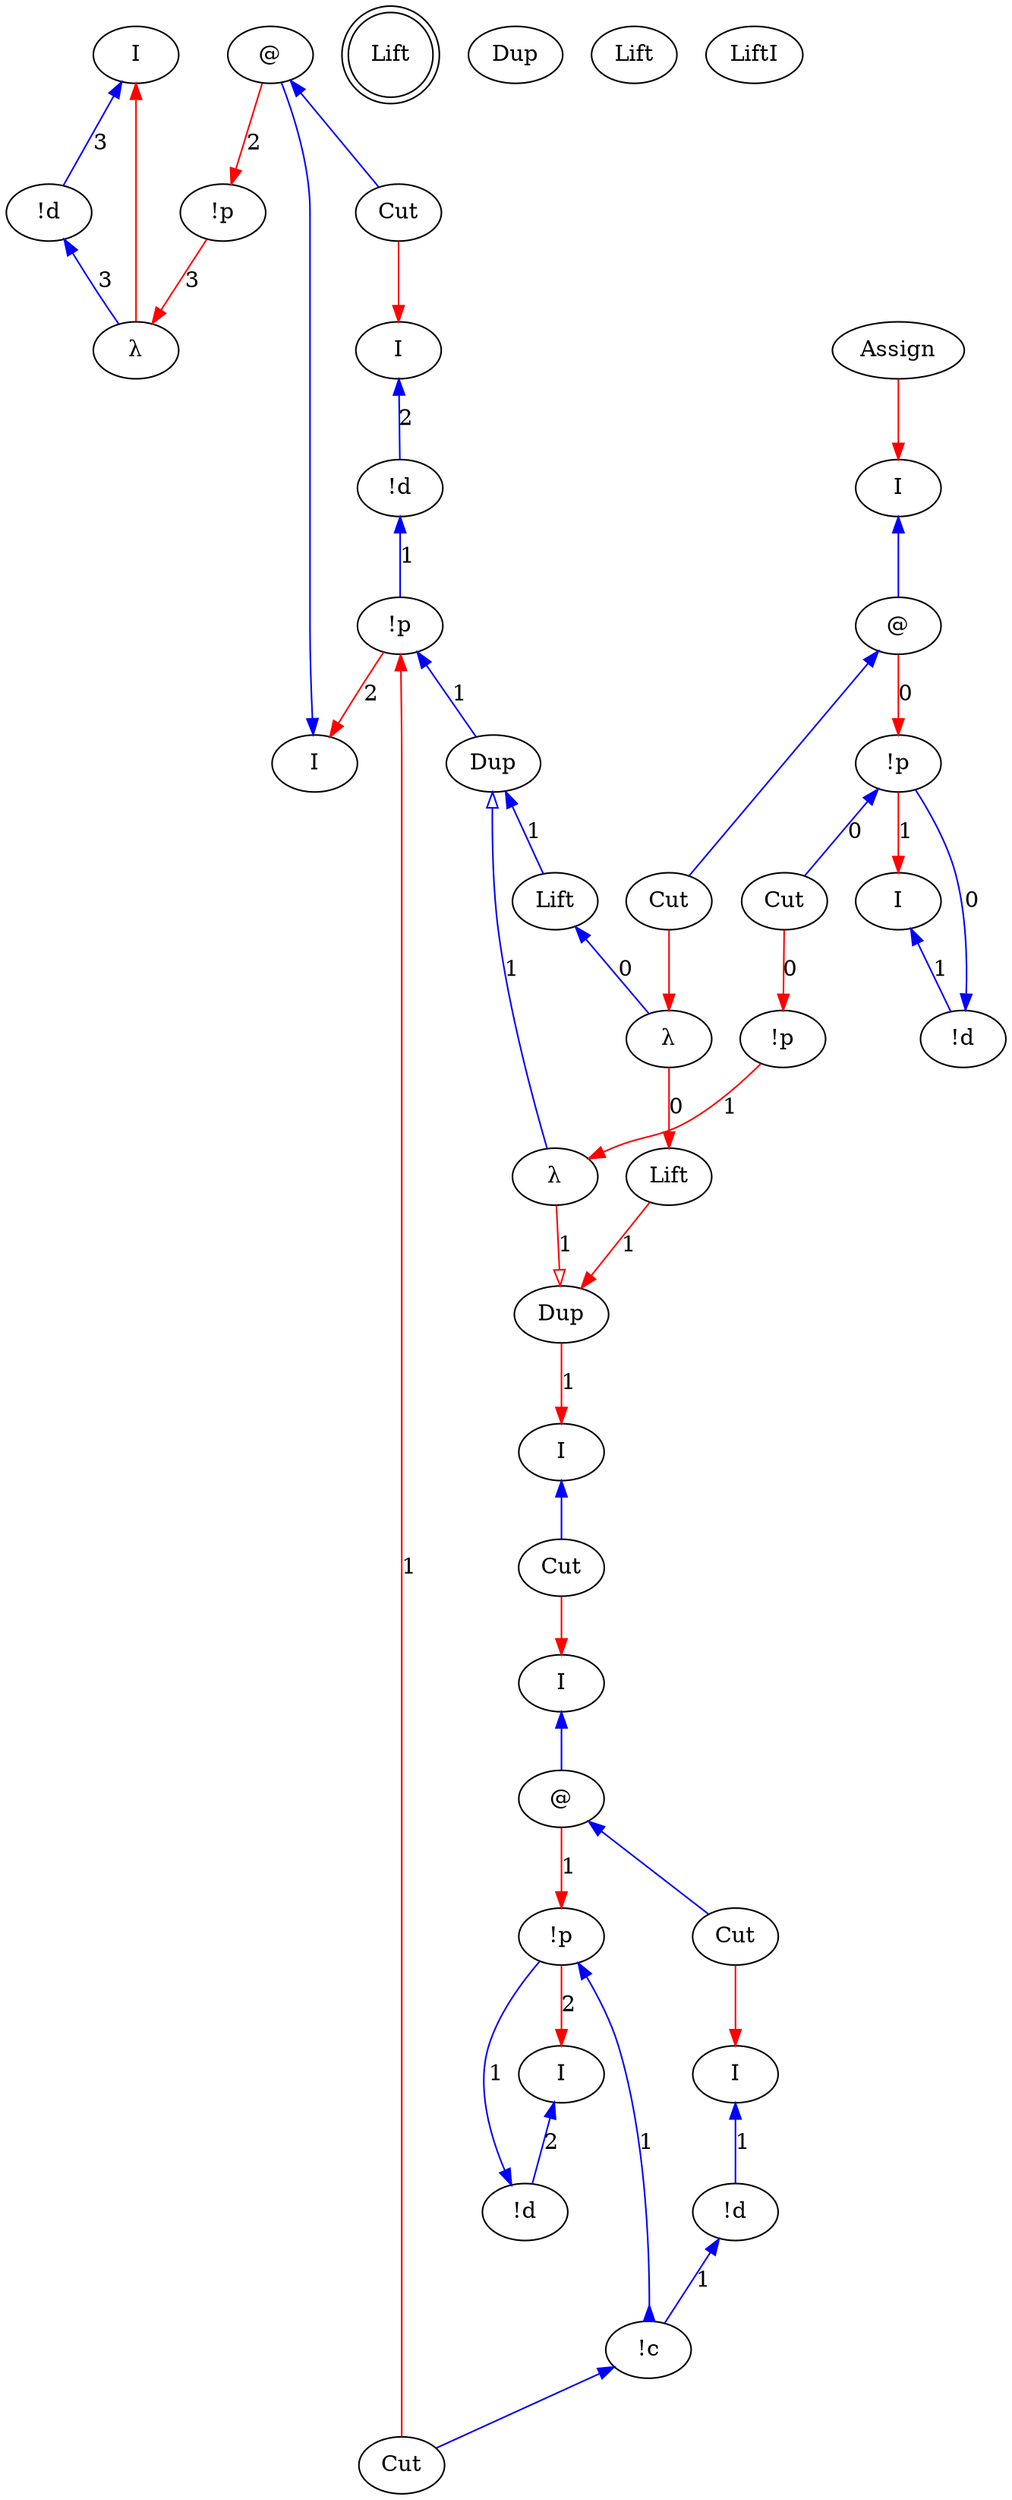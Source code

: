 digraph {
rankdir="TB"
"I0" [label="I"]
"!d1" [label="!d"]
"λ2" [label="λ"]
"!p3" [label="!p"]
"I4" [label="I"]
"@5" [label="@"]
"I6" [label="I"]
"!d7" [label="!d"]
"Cut8" [label="Cut"]
"!p9" [label="!p"]
"I10" [label="I"]
"I11" [label="I"]
"!d12" [label="!d"]
"!p13" [label="!p"]
"I14" [label="I"]
"@15" [label="@"]
"I16" [label="I"]
"!d17" [label="!d"]
"Cut18" [label="Cut"]
"!c19" [label="!c"]
"I20" [label="I"]
"!d21" [label="!d"]
"!p22" [label="!p"]
"I23" [label="I"]
"@24" [label="@"]
"Assign25" [label="Assign"]
"Cut26" [label="Cut"]
"Cut27" [label="Cut"]
"!p28" [label="!p"]
"Cut29" [label="Cut"]
"Cut30" [label="Cut"]
"Lift31" [label="Lift",shape=doublecircle]
"λ32" [label="λ"]
"Dup33" [label="Dup"]
"Dup34" [label="Dup"]
"Dup35" [label="Dup"]
"λ36" [label="λ"]
"Lift37" [label="Lift"]
"Lift38" [label="Lift"]
"Lift39" [label="Lift"]
"LiftI40" [label="LiftI"]
"Dup34" -> "Lift38"[color=blue,weight=1,tooltip="h101",label="1",arrowtail=normal,arrowhead=none,dir=both]
"Dup34" -> "λ32"[color=blue,weight=1,tooltip="h105",label="1",arrowtail=onormal,arrowhead=none,dir=both]
"Lift38" -> "λ36"[color=blue,weight=1,tooltip="h109",label="0",arrowtail=normal,arrowhead=none,dir=both]
"!p9" -> "Dup34"[color=blue,weight=1,tooltip="h34",label="1",arrowtail=normal,arrowhead=none,dir=both]
"!d7" -> "!p9"[color=blue,weight=1,tooltip="hf65",label="1",arrowtail=normal,arrowhead=none,dir=both]
"I6" -> "!d7"[color=blue,weight=1,tooltip="hret73",label="2",arrowtail=normal,arrowhead=none,dir=both]
"!d1" -> "λ2"[color=blue,weight=1,tooltip="i81",label="3",arrowtail=normal,arrowhead=none,dir=both]
"I0" -> "!d1"[color=blue,weight=1,tooltip="iret84",label="3",arrowtail=normal,arrowhead=none,dir=both]
"I23" -> "@24"[color=blue,weight=1,tooltip="lret19",arrowtail=normal,arrowhead=none,dir=both]
"I14" -> "@15"[color=blue,weight=1,tooltip="lret53",arrowtail=normal,arrowhead=none,dir=both]
"I10" -> "Cut27"[color=blue,weight=1,tooltip="lret62",arrowtail=normal,arrowhead=none,dir=both]
"I4" -> "@5"[color=blue,weight=1,tooltip="lret75",arrowtail=normal,arrowhead=none,dir=both]
"@24" -> "Cut30"[color=blue,weight=1,tooltip="lval14",arrowtail=normal,arrowhead=none,dir=both]
"@15" -> "Cut18"[color=blue,weight=1,tooltip="lval48",arrowtail=normal,arrowhead=none,dir=both]
"@5" -> "Cut8"[color=blue,weight=1,tooltip="lval70",arrowtail=normal,arrowhead=none,dir=both]
"@24" -> "!p22"[color=red,weight=2,tooltip="newrret18",label="0",arrowhead=normal,arrowtail=none,dir=both]
"@15" -> "!p13"[color=red,weight=2,tooltip="newrret52",label="1",arrowhead=normal,arrowtail=none,dir=both]
"Cut26" -> "!p9"[color=red,weight=2,tooltip="newrret61",label="1",arrowhead=normal,arrowtail=none,dir=both]
"@5" -> "!p3"[color=red,weight=2,tooltip="newrret74",label="2",arrowhead=normal,arrowtail=none,dir=both]
"Cut29" -> "!p28"[color=red,weight=2,tooltip="newrret94",label="0",arrowhead=normal,arrowtail=none,dir=both]
"!p22" -> "I20"[color=red,weight=2,tooltip="newrretf23",label="1",arrowhead=normal,arrowtail=none,dir=both]
"!p13" -> "I11"[color=red,weight=2,tooltip="newrretf57",label="2",arrowhead=normal,arrowtail=none,dir=both]
"!p9" -> "I4"[color=red,weight=2,tooltip="newrretf66",label="2",arrowhead=normal,arrowtail=none,dir=both]
"!p3" -> "λ2"[color=red,weight=2,tooltip="newrretf78",label="3",arrowhead=normal,arrowtail=none,dir=both]
"!p28" -> "λ32"[color=red,weight=2,tooltip="newrretf92",label="1",arrowhead=normal,arrowtail=none,dir=both]
"Lift39" -> "Dup35"[color=red,weight=2,tooltip="ret102",label="1",arrowhead=normal,arrowtail=none,dir=both]
"λ32" -> "Dup35"[color=red,weight=2,tooltip="ret106",label="1",arrowhead=onormal,arrowtail=none,dir=both]
"λ36" -> "Lift39"[color=red,weight=2,tooltip="ret110",label="0",arrowhead=normal,arrowtail=none,dir=both]
"Dup35" -> "I10"[color=red,weight=2,tooltip="ret35",label="1",arrowhead=normal,arrowtail=none,dir=both]
"Cut27" -> "I14"[color=red,weight=2,tooltip="ret42",arrowhead=normal,arrowtail=none,dir=both]
"Assign25" -> "I23"[color=red,weight=2,tooltip="ret8",arrowhead=normal,arrowtail=none,dir=both]
"λ2" -> "I0"[color=red,weight=2,tooltip="ret82",arrowhead=normal,arrowtail=none,dir=both]
"Cut18" -> "I16"[color=red,weight=2,tooltip="rval49",arrowhead=normal,arrowtail=none,dir=both]
"Cut8" -> "I6"[color=red,weight=2,tooltip="rval71",arrowhead=normal,arrowtail=none,dir=both]
"Cut30" -> "λ36"[color=red,weight=2,tooltip="seqDM97",arrowhead=normal,arrowtail=none,dir=both]
"!p22" -> "Cut29"[color=blue,weight=1,tooltip="xB10",label="0",arrowtail=normal,arrowhead=none,dir=both]
"!d21" -> "!p22"[color=blue,weight=1,tooltip="xBf22",label="0",arrowtail=normal,arrowhead=none,dir=both]
"I20" -> "!d21"[color=blue,weight=1,tooltip="xret26",label="1",arrowtail=normal,arrowhead=none,dir=both]
"!c19" -> "Cut26"[color=blue,weight=1,tooltip="y41",arrowtail=normal,arrowhead=none,dir=both]
"!d17" -> "!c19"[color=blue,weight=1,tooltip="yA43",label="1",arrowtail=normal,arrowhead=none,dir=both]
"!p13" -> "!c19"[color=blue,weight=1,tooltip="yB44",label="1",arrowtail=normal,arrowhead=inv,dir=both]
"!d12" -> "!p13"[color=blue,weight=1,tooltip="yBf56",label="1",arrowtail=normal,arrowhead=none,dir=both]
"I16" -> "!d17"[color=blue,weight=1,tooltip="yret51",label="1",arrowtail=normal,arrowhead=none,dir=both]
"I11" -> "!d12"[color=blue,weight=1,tooltip="yret60",label="2",arrowtail=normal,arrowhead=none,dir=both]
}

